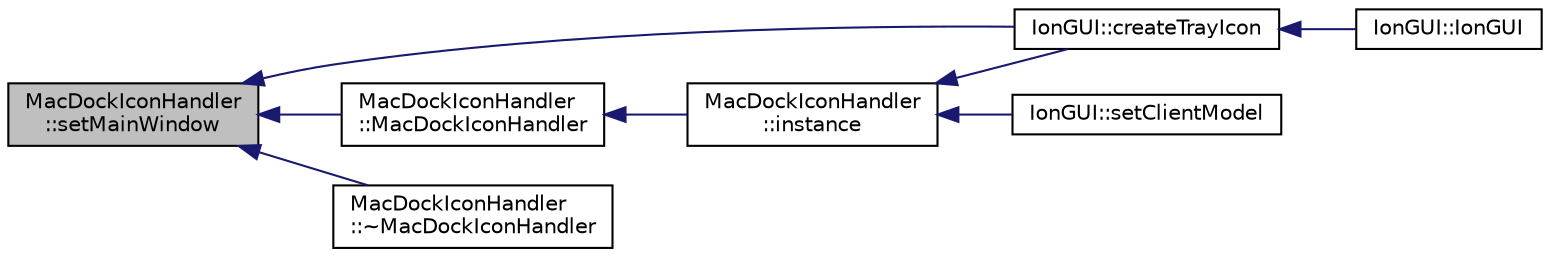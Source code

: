 digraph "MacDockIconHandler::setMainWindow"
{
  edge [fontname="Helvetica",fontsize="10",labelfontname="Helvetica",labelfontsize="10"];
  node [fontname="Helvetica",fontsize="10",shape=record];
  rankdir="LR";
  Node55 [label="MacDockIconHandler\l::setMainWindow",height=0.2,width=0.4,color="black", fillcolor="grey75", style="filled", fontcolor="black"];
  Node55 -> Node56 [dir="back",color="midnightblue",fontsize="10",style="solid",fontname="Helvetica"];
  Node56 [label="IonGUI::createTrayIcon",height=0.2,width=0.4,color="black", fillcolor="white", style="filled",URL="$class_ion_g_u_i.html#ab2a52ae1062ead1fd597d1ef4a362c72",tooltip="Create system tray (notification) icon. "];
  Node56 -> Node57 [dir="back",color="midnightblue",fontsize="10",style="solid",fontname="Helvetica"];
  Node57 [label="IonGUI::IonGUI",height=0.2,width=0.4,color="black", fillcolor="white", style="filled",URL="$class_ion_g_u_i.html#ad0e22e4901b039bcc987ef0328c8c5d4"];
  Node55 -> Node58 [dir="back",color="midnightblue",fontsize="10",style="solid",fontname="Helvetica"];
  Node58 [label="MacDockIconHandler\l::MacDockIconHandler",height=0.2,width=0.4,color="black", fillcolor="white", style="filled",URL="$class_mac_dock_icon_handler.html#ab44913b8dabec96186b74bc6f6896c46"];
  Node58 -> Node59 [dir="back",color="midnightblue",fontsize="10",style="solid",fontname="Helvetica"];
  Node59 [label="MacDockIconHandler\l::instance",height=0.2,width=0.4,color="black", fillcolor="white", style="filled",URL="$class_mac_dock_icon_handler.html#afd3ef7126d0b6ef02eaf85e5455fe6f4"];
  Node59 -> Node60 [dir="back",color="midnightblue",fontsize="10",style="solid",fontname="Helvetica"];
  Node60 [label="IonGUI::setClientModel",height=0.2,width=0.4,color="black", fillcolor="white", style="filled",URL="$class_ion_g_u_i.html#aee0c583c834ce4f4c598c29db83b0680",tooltip="Set the client model. "];
  Node59 -> Node56 [dir="back",color="midnightblue",fontsize="10",style="solid",fontname="Helvetica"];
  Node55 -> Node61 [dir="back",color="midnightblue",fontsize="10",style="solid",fontname="Helvetica"];
  Node61 [label="MacDockIconHandler\l::~MacDockIconHandler",height=0.2,width=0.4,color="black", fillcolor="white", style="filled",URL="$class_mac_dock_icon_handler.html#a1253fb7e351af70d8fcf863a8833066c"];
}
